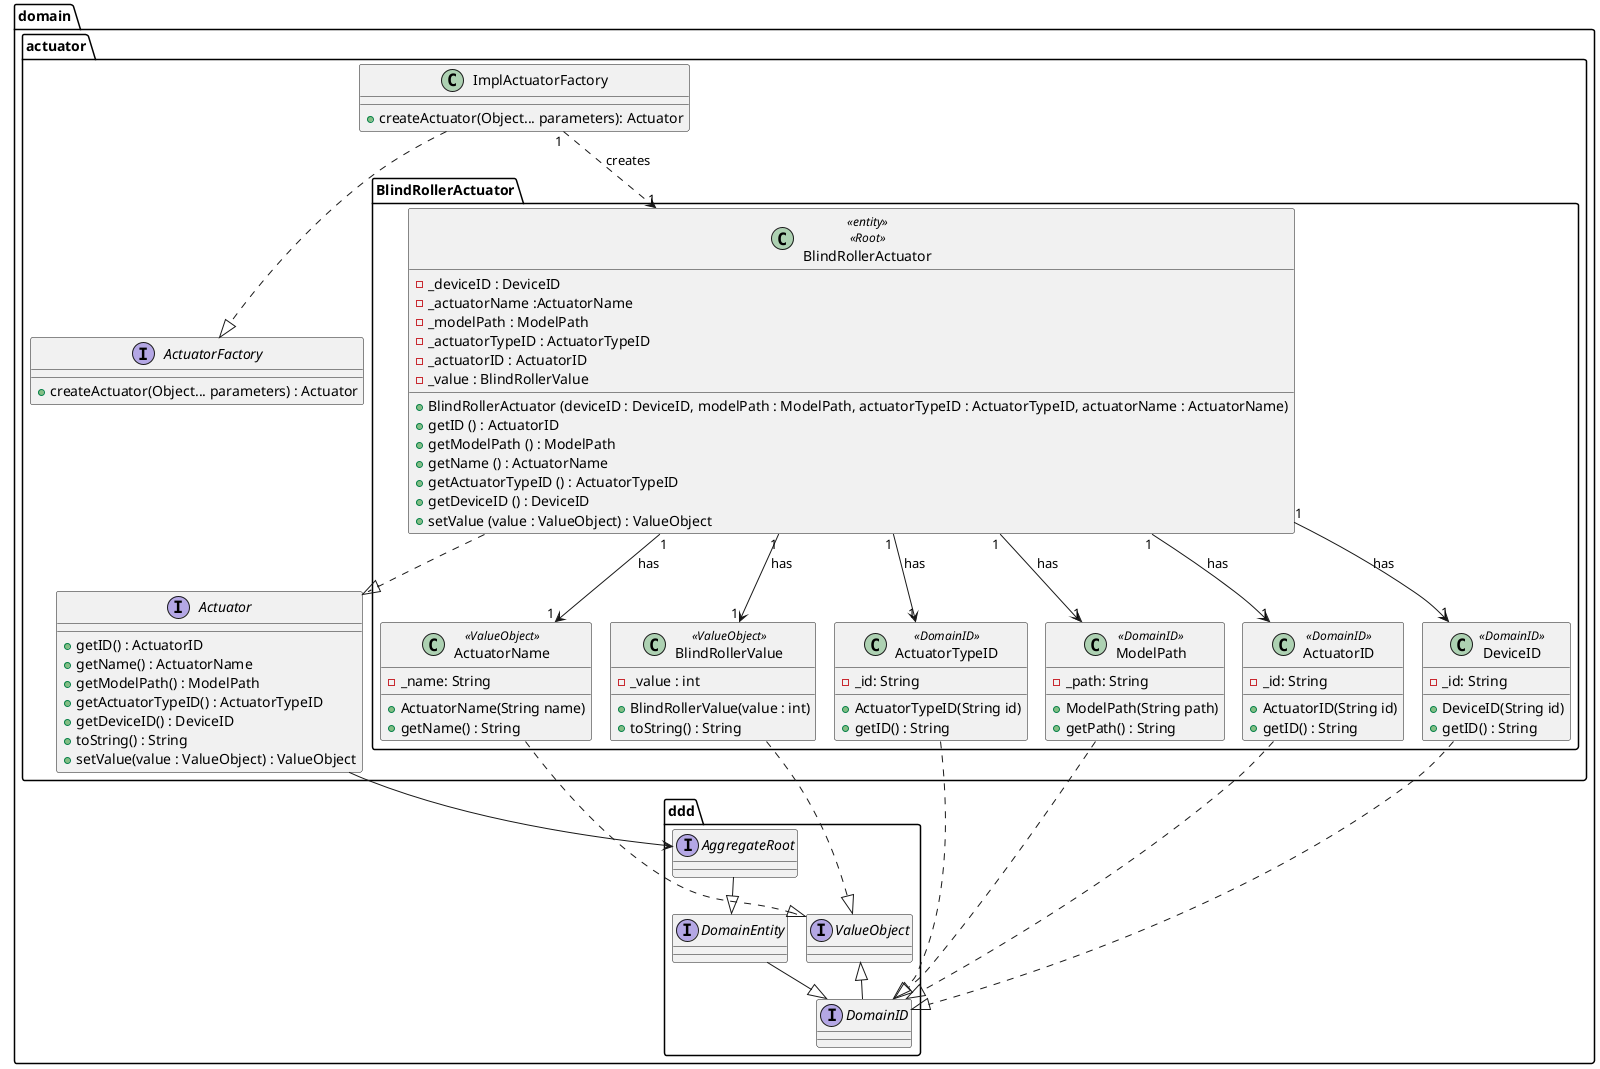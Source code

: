 @startuml
!pragma layout smetana

package domain.actuator {

    interface Actuator {
            'Methods'
            + getID() : ActuatorID
            + getName() : ActuatorName
            + getModelPath() : ModelPath
            + getActuatorTypeID() : ActuatorTypeID
            + getDeviceID() : DeviceID
            + toString() : String
            + setValue(value : ValueObject) : ValueObject
    }

    interface ActuatorFactory {
        + createActuator(Object... parameters) : Actuator
    }

    class ImplActuatorFactory{
        + createActuator(Object... parameters): Actuator
    }
}

package domain.actuator.BlindRollerActuator {

        class domain.actuator.BlindRollerActuator.BlindRollerActuator <<entity>> <<Root>> {
        'Attributes'
        - _deviceID : DeviceID
        - _actuatorName :ActuatorName
        - _modelPath : ModelPath
        - _actuatorTypeID : ActuatorTypeID
        - _actuatorID : ActuatorID
        - _value : BlindRollerValue

        'Methods'
        +BlindRollerActuator (deviceID : DeviceID, modelPath : ModelPath, actuatorTypeID : ActuatorTypeID, actuatorName : ActuatorName)
        +getID () : ActuatorID
        +getModelPath () : ModelPath
        +getName () : ActuatorName
        +getActuatorTypeID () : ActuatorTypeID
        +getDeviceID () : DeviceID
        +setValue (value : ValueObject) : ValueObject
    }


    class BlindRollerValue <<ValueObject>> {
        'Attributes'
        -_value : int

        'Methods'
        +BlindRollerValue(value : int)
        +toString() : String
    }

    class ActuatorTypeID <<DomainID>> {
        - _id: String
        + ActuatorTypeID(String id)
        + getID() : String
    }


    class ModelPath <<DomainID>> {
        - _path: String
        + ModelPath(String path)
        + getPath() : String
    }

    class ActuatorName <<ValueObject>> {
        - _name: String
        + ActuatorName(String name)
        + getName() : String
    }


    class ActuatorID <<DomainID>> {
        - _id: String
        + ActuatorID(String id)
        + getID() : String
    }

    class DeviceID <<DomainID>> {
        - _id: String
        + DeviceID(String id)
        + getID() : String
    }
}

package domain.ddd {

  interface DomainEntity {
  }

  interface DomainID extends ValueObject{
  }

  interface AggregateRoot {
  }

  interface ValueObject {
  }
}

ImplActuatorFactory ..|> ActuatorFactory
ImplActuatorFactory "1" ..> "1" domain.actuator.BlindRollerActuator.BlindRollerActuator : creates

domain.actuator.BlindRollerActuator.BlindRollerActuator ..|> domain.actuator.Actuator
domain.actuator.BlindRollerActuator.BlindRollerActuator "1" --> "1" domain.actuator.BlindRollerActuator.BlindRollerValue : has
domain.actuator.BlindRollerActuator.BlindRollerActuator "1" -->  "1" ActuatorTypeID : has
domain.actuator.BlindRollerActuator.BlindRollerActuator "1" -->  "1" ModelPath : has
domain.actuator.BlindRollerActuator.BlindRollerActuator "1" -->  "1" ActuatorName : has
domain.actuator.BlindRollerActuator.BlindRollerActuator "1" -->  "1" ActuatorID : has
domain.actuator.BlindRollerActuator.BlindRollerActuator "1" -->  "1" DeviceID : has

domain.actuator.BlindRollerActuator.BlindRollerValue ..|> domain.ddd.ValueObject
domain.actuator.BlindRollerActuator.ActuatorName ..|> domain.ddd.ValueObject

DomainEntity --|> DomainID
AggregateRoot --|> DomainEntity

domain.actuator.Actuator --> domain.ddd.AggregateRoot

ActuatorTypeID ..|> domain.ddd.DomainID
ActuatorID ..|> domain.ddd.DomainID
ModelPath ..|> domain.ddd.DomainID
DeviceID ..|> domain.ddd.DomainID

@enduml